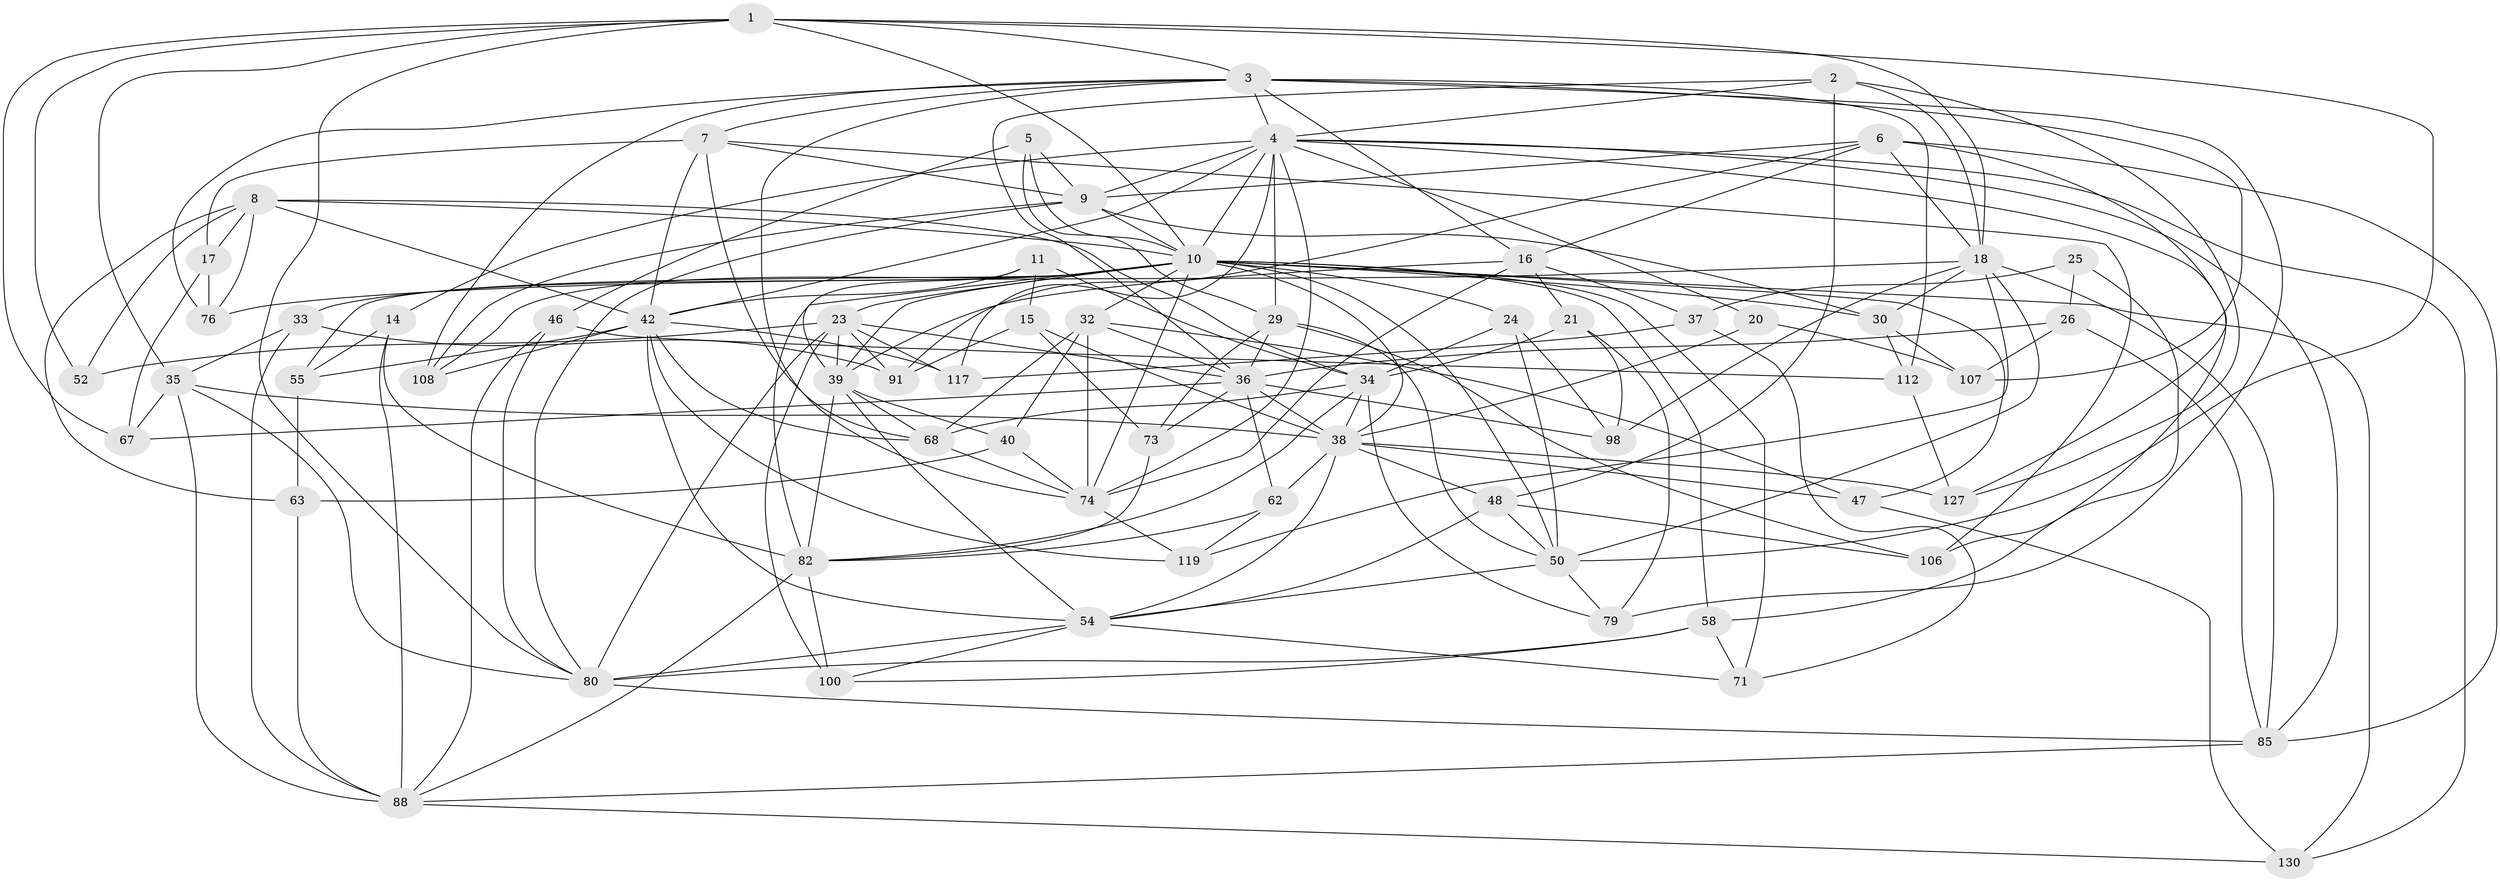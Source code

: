 // original degree distribution, {4: 1.0}
// Generated by graph-tools (version 1.1) at 2025/16/03/09/25 04:16:13]
// undirected, 66 vertices, 192 edges
graph export_dot {
graph [start="1"]
  node [color=gray90,style=filled];
  1 [super="+66+28"];
  2 [super="+84"];
  3 [super="+13"];
  4 [super="+113+90+12"];
  5;
  6 [super="+19"];
  7 [super="+101"];
  8 [super="+86+45"];
  9 [super="+41+133"];
  10 [super="+49+72+27"];
  11;
  14;
  15;
  16 [super="+92"];
  17;
  18 [super="+95+114"];
  20;
  21;
  23 [super="+97+61"];
  24;
  25;
  26;
  29 [super="+65"];
  30 [super="+105"];
  32 [super="+120"];
  33;
  34 [super="+131+102"];
  35 [super="+44"];
  36 [super="+75+64+110"];
  37;
  38 [super="+59+43+109"];
  39 [super="+87+70"];
  40;
  42 [super="+57+128+78"];
  46;
  47;
  48 [super="+77"];
  50 [super="+60"];
  52;
  54 [super="+89+93"];
  55;
  58 [super="+96"];
  62;
  63;
  67;
  68 [super="+122"];
  71;
  73;
  74 [super="+81+104"];
  76;
  79;
  80 [super="+116+111"];
  82 [super="+118+124"];
  85 [super="+132"];
  88 [super="+115"];
  91;
  98;
  100;
  106;
  107;
  108;
  112;
  117;
  119;
  127;
  130;
  1 -- 3;
  1 -- 52;
  1 -- 67;
  1 -- 80;
  1 -- 10;
  1 -- 35;
  1 -- 50;
  1 -- 18;
  2 -- 48 [weight=2];
  2 -- 36;
  2 -- 4;
  2 -- 127;
  2 -- 18;
  3 -- 79;
  3 -- 16;
  3 -- 4;
  3 -- 7;
  3 -- 74;
  3 -- 107;
  3 -- 108;
  3 -- 76;
  3 -- 112;
  4 -- 9;
  4 -- 106;
  4 -- 10 [weight=2];
  4 -- 117;
  4 -- 29;
  4 -- 130;
  4 -- 42;
  4 -- 74;
  4 -- 14;
  4 -- 20;
  4 -- 85;
  5 -- 46;
  5 -- 29;
  5 -- 10;
  5 -- 9;
  6 -- 127;
  6 -- 9;
  6 -- 16;
  6 -- 91;
  6 -- 85;
  6 -- 18;
  7 -- 106;
  7 -- 9;
  7 -- 68;
  7 -- 17;
  7 -- 42;
  8 -- 17;
  8 -- 52 [weight=2];
  8 -- 76;
  8 -- 63;
  8 -- 10;
  8 -- 34;
  8 -- 42;
  9 -- 30;
  9 -- 80;
  9 -- 108;
  9 -- 10;
  10 -- 130;
  10 -- 74;
  10 -- 108;
  10 -- 55;
  10 -- 23;
  10 -- 32;
  10 -- 33;
  10 -- 58;
  10 -- 30;
  10 -- 82;
  10 -- 38;
  10 -- 71;
  10 -- 39;
  10 -- 24;
  10 -- 47;
  10 -- 50;
  11 -- 34;
  11 -- 15;
  11 -- 42;
  11 -- 39;
  14 -- 55;
  14 -- 82;
  14 -- 88;
  15 -- 73;
  15 -- 91;
  15 -- 38;
  16 -- 39;
  16 -- 37;
  16 -- 21;
  16 -- 74;
  17 -- 76;
  17 -- 67;
  18 -- 76;
  18 -- 50;
  18 -- 98;
  18 -- 85;
  18 -- 119;
  18 -- 30 [weight=2];
  20 -- 38 [weight=2];
  20 -- 107;
  21 -- 79;
  21 -- 98;
  21 -- 34;
  23 -- 52;
  23 -- 117;
  23 -- 91;
  23 -- 100;
  23 -- 80;
  23 -- 36;
  23 -- 39;
  24 -- 98;
  24 -- 50;
  24 -- 34;
  25 -- 58 [weight=2];
  25 -- 37;
  25 -- 26;
  26 -- 107;
  26 -- 85;
  26 -- 36;
  29 -- 50;
  29 -- 73;
  29 -- 106;
  29 -- 36;
  30 -- 107;
  30 -- 112;
  32 -- 40;
  32 -- 68;
  32 -- 47;
  32 -- 74;
  32 -- 36;
  33 -- 91;
  33 -- 35;
  33 -- 88;
  34 -- 68;
  34 -- 79;
  34 -- 38;
  34 -- 82;
  35 -- 88;
  35 -- 80;
  35 -- 67;
  35 -- 38;
  36 -- 62;
  36 -- 73;
  36 -- 67;
  36 -- 98;
  36 -- 38;
  37 -- 71;
  37 -- 117;
  38 -- 54;
  38 -- 47;
  38 -- 48;
  38 -- 62;
  38 -- 127;
  39 -- 82;
  39 -- 54;
  39 -- 40;
  39 -- 68;
  40 -- 63;
  40 -- 74;
  42 -- 68;
  42 -- 117;
  42 -- 55;
  42 -- 119;
  42 -- 108;
  42 -- 54;
  46 -- 112;
  46 -- 80;
  46 -- 88;
  47 -- 130;
  48 -- 54;
  48 -- 50;
  48 -- 106;
  50 -- 54;
  50 -- 79;
  54 -- 100;
  54 -- 80;
  54 -- 71;
  55 -- 63;
  58 -- 71;
  58 -- 80;
  58 -- 100;
  62 -- 119;
  62 -- 82;
  63 -- 88;
  68 -- 74;
  73 -- 82;
  74 -- 119;
  80 -- 85;
  82 -- 100;
  82 -- 88;
  85 -- 88;
  88 -- 130;
  112 -- 127;
}

